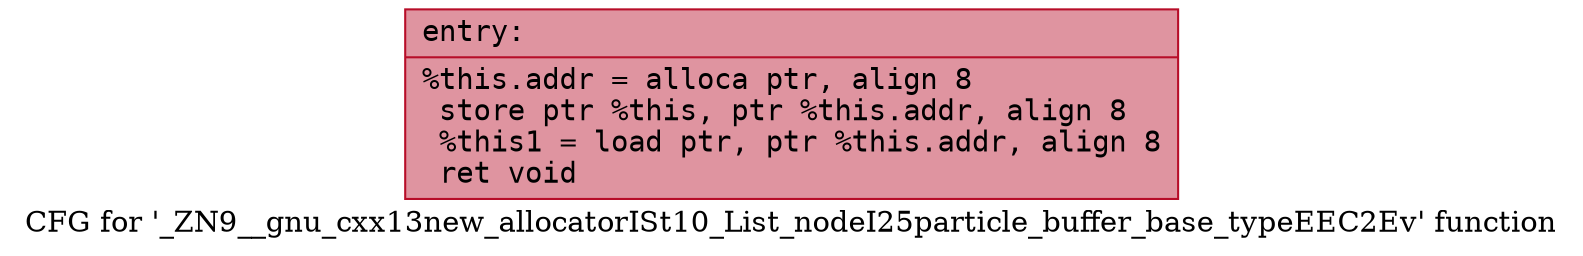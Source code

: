 digraph "CFG for '_ZN9__gnu_cxx13new_allocatorISt10_List_nodeI25particle_buffer_base_typeEEC2Ev' function" {
	label="CFG for '_ZN9__gnu_cxx13new_allocatorISt10_List_nodeI25particle_buffer_base_typeEEC2Ev' function";

	Node0x558b694dabd0 [shape=record,color="#b70d28ff", style=filled, fillcolor="#b70d2870" fontname="Courier",label="{entry:\l|  %this.addr = alloca ptr, align 8\l  store ptr %this, ptr %this.addr, align 8\l  %this1 = load ptr, ptr %this.addr, align 8\l  ret void\l}"];
}
